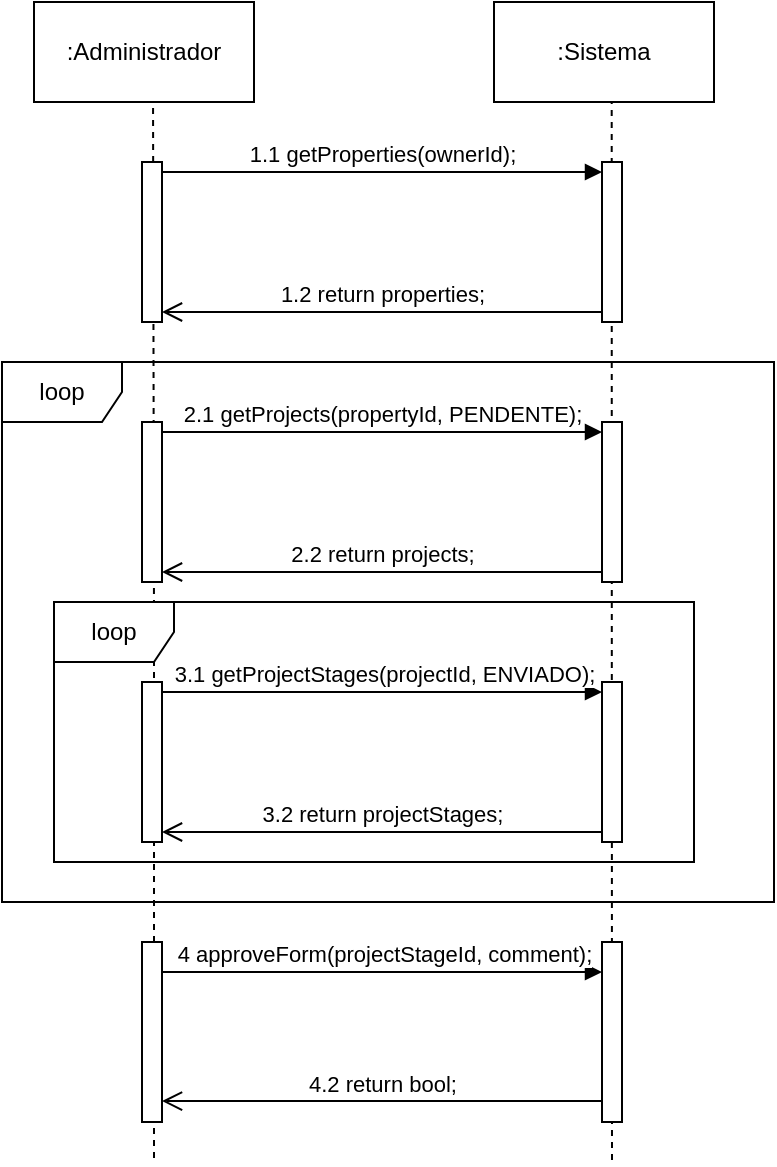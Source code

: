<mxfile version="21.6.8" type="device">
  <diagram name="Página-1" id="xBMDfGFC0CwT-q9_LW5D">
    <mxGraphModel dx="989" dy="577" grid="1" gridSize="10" guides="1" tooltips="1" connect="1" arrows="1" fold="1" page="1" pageScale="1" pageWidth="827" pageHeight="1169" math="0" shadow="0">
      <root>
        <mxCell id="0" />
        <mxCell id="1" parent="0" />
        <mxCell id="kx_PcAyKxq6jTArTAhgE-3" style="edgeStyle=orthogonalEdgeStyle;rounded=0;orthogonalLoop=1;jettySize=auto;html=1;endArrow=none;endFill=0;dashed=1;" parent="1" edge="1">
          <mxGeometry relative="1" as="geometry">
            <mxPoint x="300" y="670" as="targetPoint" />
            <mxPoint x="299.499" y="125" as="sourcePoint" />
          </mxGeometry>
        </mxCell>
        <mxCell id="kx_PcAyKxq6jTArTAhgE-4" value=":Administrador" style="html=1;whiteSpace=wrap;" parent="1" vertex="1">
          <mxGeometry x="240" y="90" width="110" height="50" as="geometry" />
        </mxCell>
        <mxCell id="kx_PcAyKxq6jTArTAhgE-5" style="edgeStyle=orthogonalEdgeStyle;rounded=0;orthogonalLoop=1;jettySize=auto;html=1;dashed=1;endArrow=none;endFill=0;exitX=0.535;exitY=0.96;exitDx=0;exitDy=0;exitPerimeter=0;" parent="1" source="kx_PcAyKxq6jTArTAhgE-6" edge="1">
          <mxGeometry relative="1" as="geometry">
            <mxPoint x="529" y="670" as="targetPoint" />
          </mxGeometry>
        </mxCell>
        <mxCell id="kx_PcAyKxq6jTArTAhgE-6" value=":Sistema" style="html=1;whiteSpace=wrap;" parent="1" vertex="1">
          <mxGeometry x="470" y="90" width="110" height="50" as="geometry" />
        </mxCell>
        <mxCell id="kx_PcAyKxq6jTArTAhgE-7" value="" style="html=1;points=[[0,0,0,0,5],[0,1,0,0,-5],[1,0,0,0,5],[1,1,0,0,-5]];perimeter=orthogonalPerimeter;outlineConnect=0;targetShapes=umlLifeline;portConstraint=eastwest;newEdgeStyle={&quot;curved&quot;:0,&quot;rounded&quot;:0};" parent="1" vertex="1">
          <mxGeometry x="524" y="300" width="10" height="80" as="geometry" />
        </mxCell>
        <mxCell id="kx_PcAyKxq6jTArTAhgE-8" value="2.1 getProjects(propertyId, PENDENTE);" style="html=1;verticalAlign=bottom;endArrow=block;curved=0;rounded=0;entryX=0;entryY=0;entryDx=0;entryDy=5;exitX=1;exitY=0;exitDx=0;exitDy=5;exitPerimeter=0;" parent="1" source="kx_PcAyKxq6jTArTAhgE-10" target="kx_PcAyKxq6jTArTAhgE-7" edge="1">
          <mxGeometry relative="1" as="geometry">
            <mxPoint x="299" y="305" as="sourcePoint" />
            <mxPoint as="offset" />
          </mxGeometry>
        </mxCell>
        <mxCell id="kx_PcAyKxq6jTArTAhgE-9" value="2.2 return projects;" style="html=1;verticalAlign=bottom;endArrow=open;endSize=8;curved=0;rounded=0;exitX=0;exitY=1;exitDx=0;exitDy=-5;entryX=1;entryY=1;entryDx=0;entryDy=-5;entryPerimeter=0;" parent="1" source="kx_PcAyKxq6jTArTAhgE-7" target="kx_PcAyKxq6jTArTAhgE-10" edge="1">
          <mxGeometry relative="1" as="geometry">
            <mxPoint x="299" y="376" as="targetPoint" />
          </mxGeometry>
        </mxCell>
        <mxCell id="kx_PcAyKxq6jTArTAhgE-10" value="" style="html=1;points=[[0,0,0,0,5],[0,1,0,0,-5],[1,0,0,0,5],[1,1,0,0,-5]];perimeter=orthogonalPerimeter;outlineConnect=0;targetShapes=umlLifeline;portConstraint=eastwest;newEdgeStyle={&quot;curved&quot;:0,&quot;rounded&quot;:0};" parent="1" vertex="1">
          <mxGeometry x="294" y="300" width="10" height="80" as="geometry" />
        </mxCell>
        <mxCell id="kx_PcAyKxq6jTArTAhgE-11" value="" style="html=1;points=[[0,0,0,0,5],[0,1,0,0,-5],[1,0,0,0,5],[1,1,0,0,-5]];perimeter=orthogonalPerimeter;outlineConnect=0;targetShapes=umlLifeline;portConstraint=eastwest;newEdgeStyle={&quot;curved&quot;:0,&quot;rounded&quot;:0};" parent="1" vertex="1">
          <mxGeometry x="524" y="430" width="10" height="80" as="geometry" />
        </mxCell>
        <mxCell id="kx_PcAyKxq6jTArTAhgE-12" value="3.1 getProjectStages(projectId, ENVIADO);" style="html=1;verticalAlign=bottom;endArrow=block;curved=0;rounded=0;entryX=0;entryY=0;entryDx=0;entryDy=5;exitX=1;exitY=0;exitDx=0;exitDy=5;exitPerimeter=0;" parent="1" source="kx_PcAyKxq6jTArTAhgE-14" target="kx_PcAyKxq6jTArTAhgE-11" edge="1">
          <mxGeometry x="0.003" relative="1" as="geometry">
            <mxPoint x="299" y="435" as="sourcePoint" />
            <mxPoint as="offset" />
          </mxGeometry>
        </mxCell>
        <mxCell id="kx_PcAyKxq6jTArTAhgE-13" value="3.2 return projectStages;" style="html=1;verticalAlign=bottom;endArrow=open;endSize=8;curved=0;rounded=0;exitX=0;exitY=1;exitDx=0;exitDy=-5;entryX=1;entryY=1;entryDx=0;entryDy=-5;entryPerimeter=0;" parent="1" source="kx_PcAyKxq6jTArTAhgE-11" target="kx_PcAyKxq6jTArTAhgE-14" edge="1">
          <mxGeometry relative="1" as="geometry">
            <mxPoint x="299" y="506" as="targetPoint" />
          </mxGeometry>
        </mxCell>
        <mxCell id="kx_PcAyKxq6jTArTAhgE-14" value="" style="html=1;points=[[0,0,0,0,5],[0,1,0,0,-5],[1,0,0,0,5],[1,1,0,0,-5]];perimeter=orthogonalPerimeter;outlineConnect=0;targetShapes=umlLifeline;portConstraint=eastwest;newEdgeStyle={&quot;curved&quot;:0,&quot;rounded&quot;:0};" parent="1" vertex="1">
          <mxGeometry x="294" y="430" width="10" height="80" as="geometry" />
        </mxCell>
        <mxCell id="kx_PcAyKxq6jTArTAhgE-26" value="" style="html=1;points=[[0,0,0,0,5],[0,1,0,0,-5],[1,0,0,0,5],[1,1,0,0,-5]];perimeter=orthogonalPerimeter;outlineConnect=0;targetShapes=umlLifeline;portConstraint=eastwest;newEdgeStyle={&quot;curved&quot;:0,&quot;rounded&quot;:0};" parent="1" vertex="1">
          <mxGeometry x="524" y="560" width="10" height="90" as="geometry" />
        </mxCell>
        <mxCell id="kx_PcAyKxq6jTArTAhgE-27" value="4 approveForm(projectStageId, comment);" style="html=1;verticalAlign=bottom;endArrow=block;curved=0;rounded=0;entryX=0;entryY=0;entryDx=0;entryDy=5;exitX=1;exitY=0;exitDx=0;exitDy=5;exitPerimeter=0;" parent="1" edge="1">
          <mxGeometry x="0.003" relative="1" as="geometry">
            <mxPoint x="304" y="575" as="sourcePoint" />
            <mxPoint as="offset" />
            <mxPoint x="524" y="575" as="targetPoint" />
          </mxGeometry>
        </mxCell>
        <mxCell id="kx_PcAyKxq6jTArTAhgE-29" value="" style="html=1;points=[[0,0,0,0,5],[0,1,0,0,-5],[1,0,0,0,5],[1,1,0,0,-5]];perimeter=orthogonalPerimeter;outlineConnect=0;targetShapes=umlLifeline;portConstraint=eastwest;newEdgeStyle={&quot;curved&quot;:0,&quot;rounded&quot;:0};" parent="1" vertex="1">
          <mxGeometry x="294" y="560" width="10" height="90" as="geometry" />
        </mxCell>
        <mxCell id="LBBF62b1J57x7txm6KjX-1" value="4.2 return bool;" style="html=1;verticalAlign=bottom;endArrow=open;endSize=8;curved=0;rounded=0;exitX=0;exitY=1;exitDx=0;exitDy=-5;entryX=1;entryY=1;entryDx=0;entryDy=-5;entryPerimeter=0;" parent="1" edge="1">
          <mxGeometry relative="1" as="geometry">
            <mxPoint x="304" y="639.52" as="targetPoint" />
            <mxPoint x="524" y="639.52" as="sourcePoint" />
          </mxGeometry>
        </mxCell>
        <mxCell id="LBBF62b1J57x7txm6KjX-2" value="" style="html=1;points=[[0,0,0,0,5],[0,1,0,0,-5],[1,0,0,0,5],[1,1,0,0,-5]];perimeter=orthogonalPerimeter;outlineConnect=0;targetShapes=umlLifeline;portConstraint=eastwest;newEdgeStyle={&quot;curved&quot;:0,&quot;rounded&quot;:0};" parent="1" vertex="1">
          <mxGeometry x="524" y="170" width="10" height="80" as="geometry" />
        </mxCell>
        <mxCell id="LBBF62b1J57x7txm6KjX-3" value="1.1 getProperties(ownerId);" style="html=1;verticalAlign=bottom;endArrow=block;curved=0;rounded=0;entryX=0;entryY=0;entryDx=0;entryDy=5;exitX=1;exitY=0;exitDx=0;exitDy=5;exitPerimeter=0;" parent="1" source="LBBF62b1J57x7txm6KjX-5" target="LBBF62b1J57x7txm6KjX-2" edge="1">
          <mxGeometry relative="1" as="geometry">
            <mxPoint x="299" y="175" as="sourcePoint" />
            <mxPoint as="offset" />
          </mxGeometry>
        </mxCell>
        <mxCell id="LBBF62b1J57x7txm6KjX-4" value="1.2 return properties;" style="html=1;verticalAlign=bottom;endArrow=open;endSize=8;curved=0;rounded=0;exitX=0;exitY=1;exitDx=0;exitDy=-5;entryX=1;entryY=1;entryDx=0;entryDy=-5;entryPerimeter=0;" parent="1" source="LBBF62b1J57x7txm6KjX-2" target="LBBF62b1J57x7txm6KjX-5" edge="1">
          <mxGeometry relative="1" as="geometry">
            <mxPoint x="299" y="246" as="targetPoint" />
          </mxGeometry>
        </mxCell>
        <mxCell id="LBBF62b1J57x7txm6KjX-5" value="" style="html=1;points=[[0,0,0,0,5],[0,1,0,0,-5],[1,0,0,0,5],[1,1,0,0,-5]];perimeter=orthogonalPerimeter;outlineConnect=0;targetShapes=umlLifeline;portConstraint=eastwest;newEdgeStyle={&quot;curved&quot;:0,&quot;rounded&quot;:0};" parent="1" vertex="1">
          <mxGeometry x="294" y="170" width="10" height="80" as="geometry" />
        </mxCell>
        <mxCell id="LBBF62b1J57x7txm6KjX-7" value="loop" style="shape=umlFrame;whiteSpace=wrap;html=1;pointerEvents=0;" parent="1" vertex="1">
          <mxGeometry x="224" y="270" width="386" height="270" as="geometry" />
        </mxCell>
        <mxCell id="jbfZcj60V_l2rY0y_vZo-1" value="loop" style="shape=umlFrame;whiteSpace=wrap;html=1;pointerEvents=0;" vertex="1" parent="1">
          <mxGeometry x="250" y="390" width="320" height="130" as="geometry" />
        </mxCell>
      </root>
    </mxGraphModel>
  </diagram>
</mxfile>
